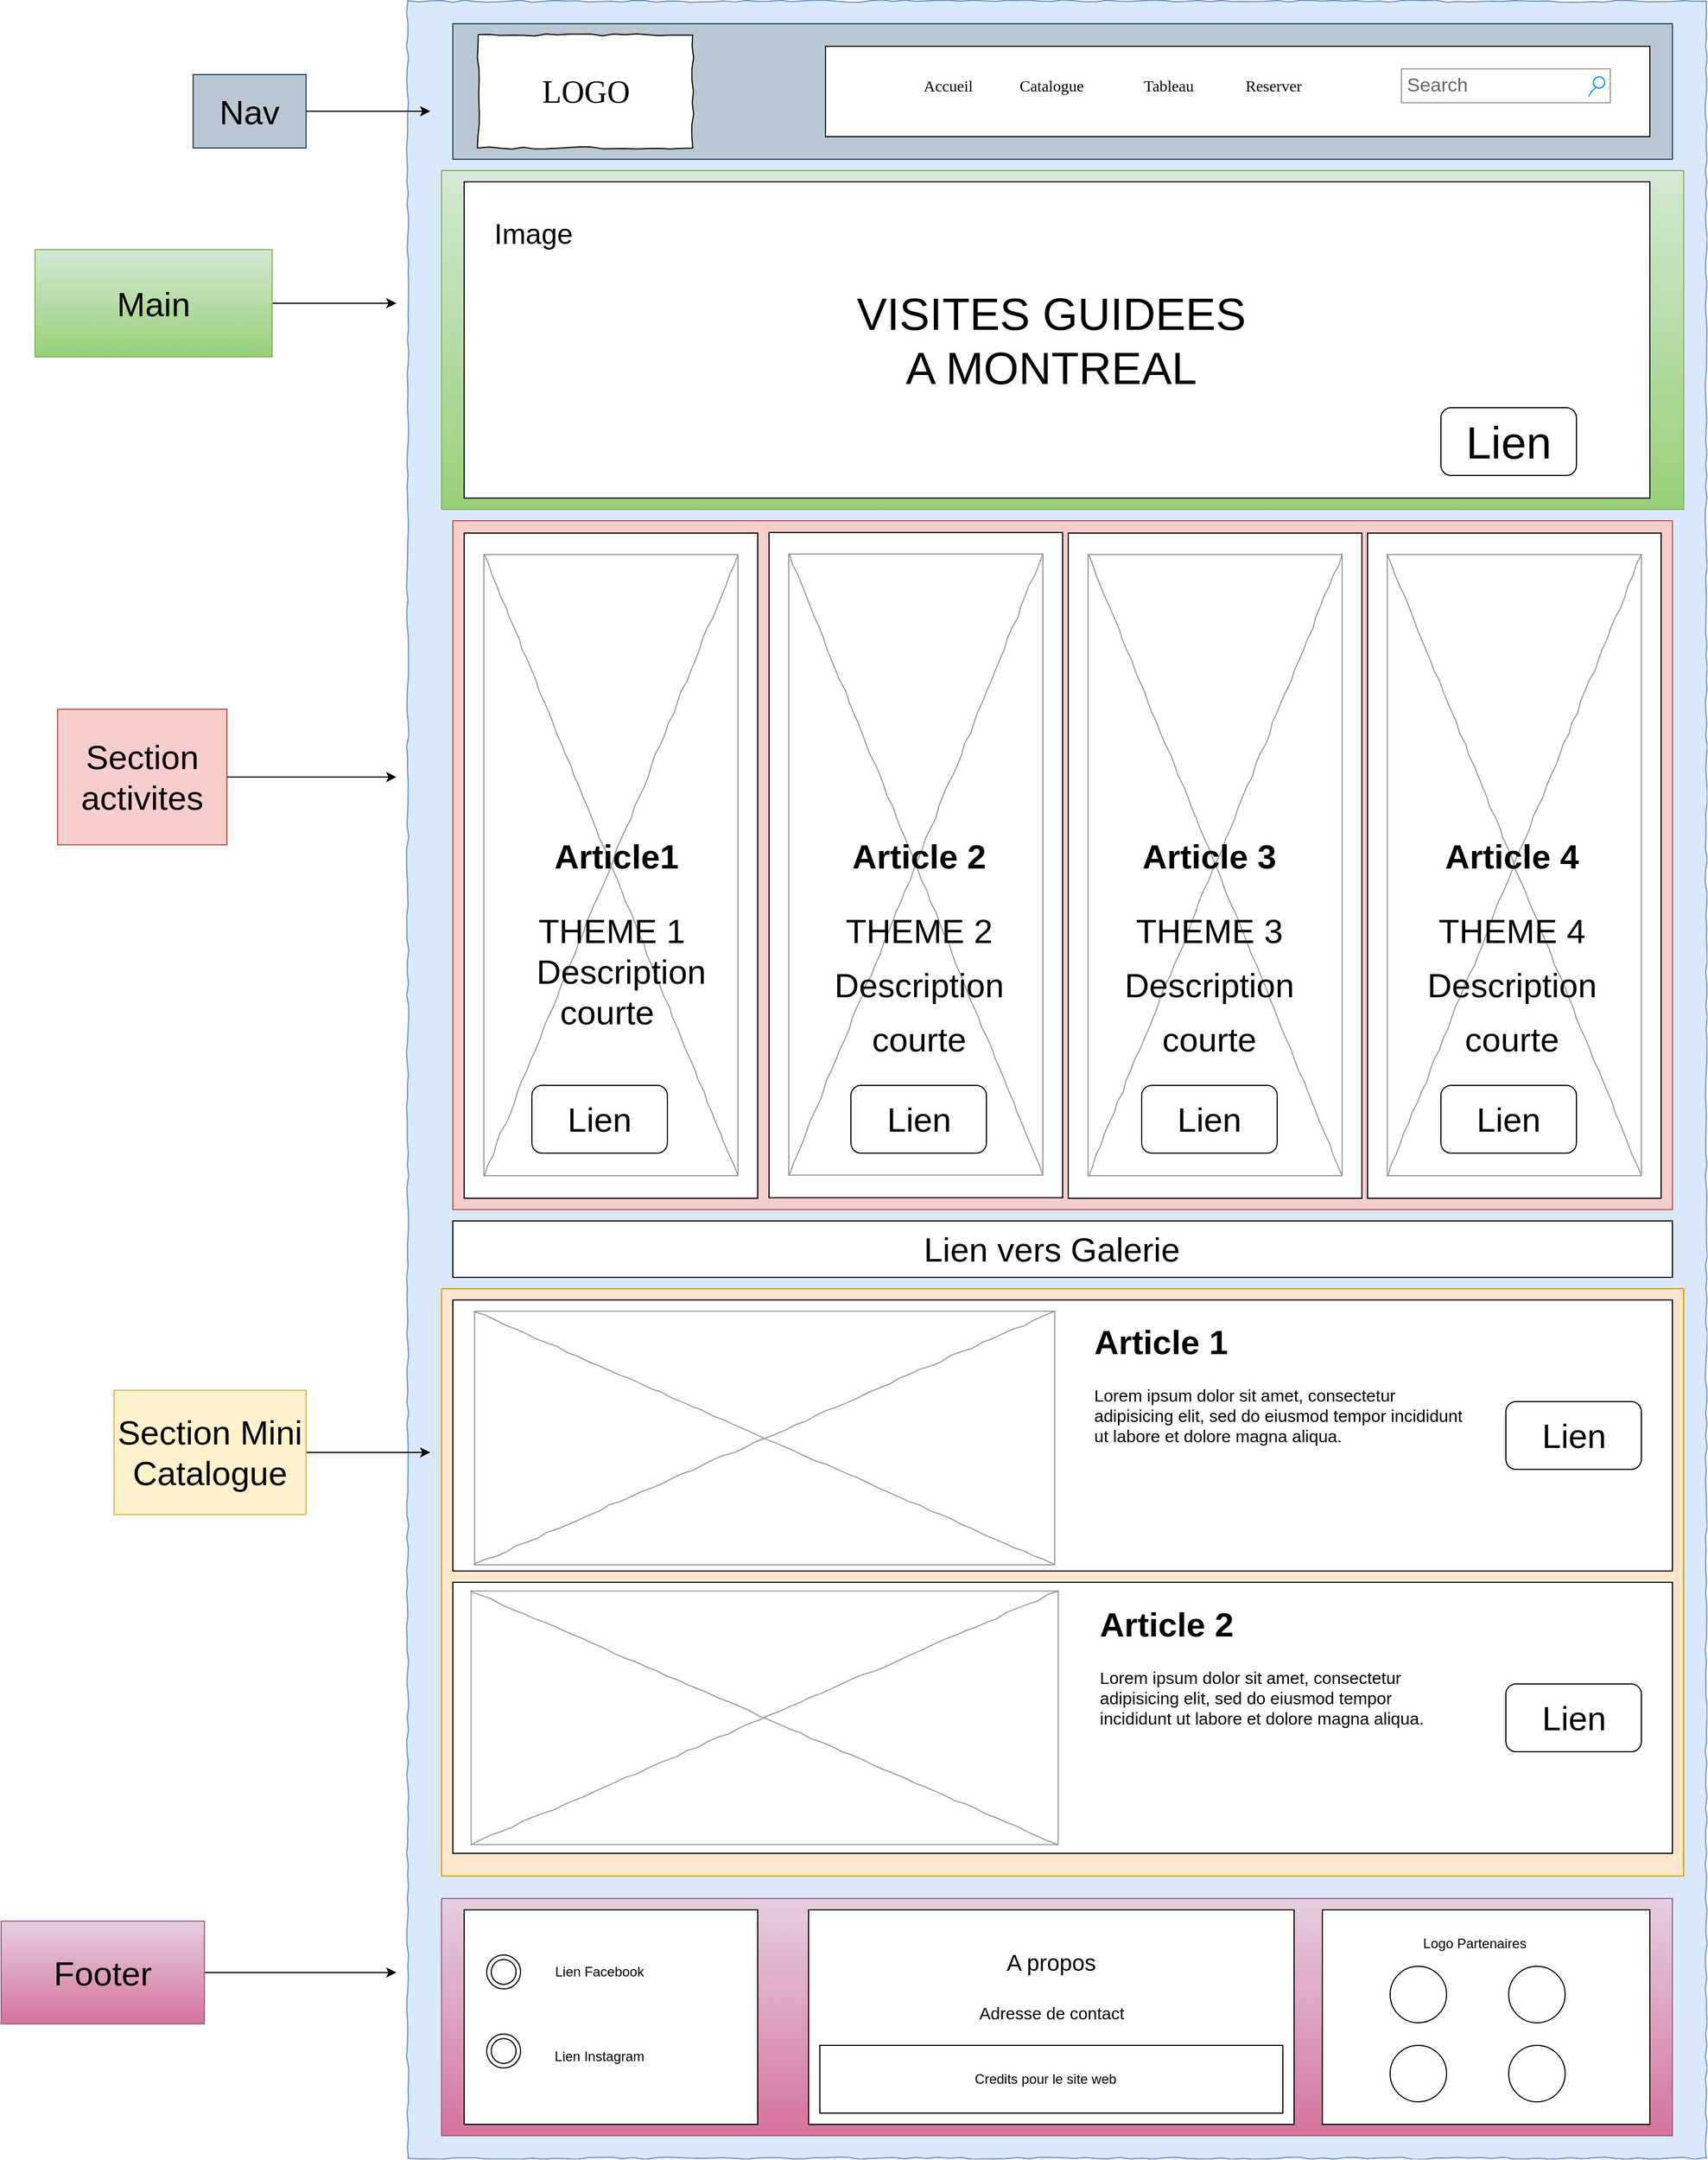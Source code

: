 <mxfile version="18.1.3" type="device"><diagram name="Page-1" id="03018318-947c-dd8e-b7a3-06fadd420f32"><mxGraphModel dx="3580" dy="1580" grid="1" gridSize="10" guides="1" tooltips="1" connect="1" arrows="1" fold="1" page="1" pageScale="1" pageWidth="1100" pageHeight="850" background="none" math="0" shadow="0"><root><mxCell id="0"/><mxCell id="1" parent="0"/><mxCell id="677b7b8949515195-1" value="" style="whiteSpace=wrap;html=1;rounded=0;shadow=0;labelBackgroundColor=none;strokeColor=#6c8ebf;strokeWidth=1;fillColor=#dae8fc;fontFamily=Verdana;fontSize=12;align=center;comic=1;" parent="1" vertex="1"><mxGeometry x="-10" y="10" width="1150" height="1910" as="geometry"/></mxCell><mxCell id="L0F5yqAFZYGwfd7f5iph-44" value="" style="rounded=0;whiteSpace=wrap;html=1;fontSize=30;fillColor=#d5e8d4;gradientColor=#97d077;strokeColor=#82b366;" vertex="1" parent="1"><mxGeometry x="20" y="160" width="1100" height="300" as="geometry"/></mxCell><mxCell id="L0F5yqAFZYGwfd7f5iph-39" value="" style="rounded=0;whiteSpace=wrap;html=1;fontSize=30;fillColor=#ffe6cc;strokeColor=#d79b00;" vertex="1" parent="1"><mxGeometry x="20" y="1150" width="1100" height="520" as="geometry"/></mxCell><mxCell id="L0F5yqAFZYGwfd7f5iph-17" value="" style="rounded=0;whiteSpace=wrap;html=1;fillColor=#bac8d3;strokeColor=#23445d;" vertex="1" parent="1"><mxGeometry x="30" y="30" width="1080" height="120" as="geometry"/></mxCell><mxCell id="L0F5yqAFZYGwfd7f5iph-47" value="" style="rounded=0;whiteSpace=wrap;html=1;fontSize=30;" vertex="1" parent="1"><mxGeometry x="360" y="50" width="730" height="80" as="geometry"/></mxCell><mxCell id="677b7b8949515195-2" value="LOGO" style="whiteSpace=wrap;html=1;rounded=0;shadow=0;labelBackgroundColor=none;strokeWidth=1;fontFamily=Verdana;fontSize=28;align=center;comic=1;" parent="1" vertex="1"><mxGeometry x="52.5" y="40" width="190" height="100" as="geometry"/></mxCell><mxCell id="677b7b8949515195-3" value="Search" style="strokeWidth=1;shadow=0;dashed=0;align=center;html=1;shape=mxgraph.mockup.forms.searchBox;strokeColor=#999999;mainText=;strokeColor2=#008cff;fontColor=#666666;fontSize=17;align=left;spacingLeft=3;rounded=0;labelBackgroundColor=none;comic=1;" parent="1" vertex="1"><mxGeometry x="870" y="70" width="185" height="30" as="geometry"/></mxCell><mxCell id="677b7b8949515195-4" value="Catalogue" style="text;html=1;points=[];align=left;verticalAlign=top;spacingTop=-4;fontSize=14;fontFamily=Verdana" parent="1" vertex="1"><mxGeometry x="530" y="75" width="60" height="20" as="geometry"/></mxCell><mxCell id="677b7b8949515195-5" value="Tableau" style="text;html=1;points=[];align=left;verticalAlign=top;spacingTop=-4;fontSize=14;fontFamily=Verdana" parent="1" vertex="1"><mxGeometry x="640" y="75" width="60" height="20" as="geometry"/></mxCell><mxCell id="677b7b8949515195-6" value="Reserver" style="text;html=1;points=[];align=left;verticalAlign=top;spacingTop=-4;fontSize=14;fontFamily=Verdana" parent="1" vertex="1"><mxGeometry x="730" y="75" width="60" height="20" as="geometry"/></mxCell><UserObject label="Organization" treeRoot="1" id="zAzLanT8jCUxgoMtKWGN-2"><mxCell style="whiteSpace=wrap;html=1;align=center;treeFolding=1;treeMoving=1;newEdgeStyle={&quot;edgeStyle&quot;:&quot;elbowEdgeStyle&quot;,&quot;startArrow&quot;:&quot;none&quot;,&quot;endArrow&quot;:&quot;none&quot;};fillColor=#e6d0de;strokeColor=#996185;gradientColor=#d5739d;" parent="1" vertex="1"><mxGeometry x="20" y="1690" width="1090" height="210" as="geometry"/></mxCell></UserObject><mxCell id="zAzLanT8jCUxgoMtKWGN-3" value="" style="rounded=0;whiteSpace=wrap;html=1;" parent="1" vertex="1"><mxGeometry x="40" y="1700" width="260" height="190" as="geometry"/></mxCell><mxCell id="zAzLanT8jCUxgoMtKWGN-4" value="" style="ellipse;shape=doubleEllipse;whiteSpace=wrap;html=1;aspect=fixed;" parent="1" vertex="1"><mxGeometry x="60" y="1740" width="30" height="30" as="geometry"/></mxCell><mxCell id="zAzLanT8jCUxgoMtKWGN-5" value="" style="ellipse;shape=doubleEllipse;whiteSpace=wrap;html=1;aspect=fixed;" parent="1" vertex="1"><mxGeometry x="60" y="1810" width="30" height="30" as="geometry"/></mxCell><UserObject label="Lien Facebook" placeholders="1" name="Variable" id="zAzLanT8jCUxgoMtKWGN-6"><mxCell style="text;html=1;strokeColor=none;fillColor=none;align=center;verticalAlign=middle;whiteSpace=wrap;overflow=hidden;" parent="1" vertex="1"><mxGeometry x="110" y="1745" width="100" height="20" as="geometry"/></mxCell></UserObject><UserObject label="Lien Instagram" placeholders="1" name="Variable" id="zAzLanT8jCUxgoMtKWGN-7"><mxCell style="text;html=1;strokeColor=none;fillColor=none;align=center;verticalAlign=middle;whiteSpace=wrap;overflow=hidden;" parent="1" vertex="1"><mxGeometry x="110" y="1820" width="100" height="20" as="geometry"/></mxCell></UserObject><mxCell id="zAzLanT8jCUxgoMtKWGN-9" value="" style="rounded=0;whiteSpace=wrap;html=1;" parent="1" vertex="1"><mxGeometry x="345" y="1700" width="430" height="190" as="geometry"/></mxCell><mxCell id="zAzLanT8jCUxgoMtKWGN-10" value="&lt;font style=&quot;font-size: 20px;&quot;&gt;A propos&lt;/font&gt;" style="text;html=1;strokeColor=none;fillColor=none;align=center;verticalAlign=middle;whiteSpace=wrap;rounded=0;" parent="1" vertex="1"><mxGeometry x="475" y="1720" width="170" height="51" as="geometry"/></mxCell><mxCell id="zAzLanT8jCUxgoMtKWGN-12" value="" style="rounded=0;whiteSpace=wrap;html=1;" parent="1" vertex="1"><mxGeometry x="800" y="1700" width="290" height="190" as="geometry"/></mxCell><UserObject label="Logo Partenaires" placeholders="1" name="Variable" id="zAzLanT8jCUxgoMtKWGN-13"><mxCell style="text;html=1;strokeColor=none;fillColor=none;align=center;verticalAlign=middle;whiteSpace=wrap;overflow=hidden;" parent="1" vertex="1"><mxGeometry x="860" y="1720" width="150" height="20" as="geometry"/></mxCell></UserObject><mxCell id="zAzLanT8jCUxgoMtKWGN-14" value="" style="ellipse;whiteSpace=wrap;html=1;aspect=fixed;" parent="1" vertex="1"><mxGeometry x="860" y="1750" width="50" height="50" as="geometry"/></mxCell><mxCell id="zAzLanT8jCUxgoMtKWGN-15" value="" style="ellipse;whiteSpace=wrap;html=1;aspect=fixed;" parent="1" vertex="1"><mxGeometry x="965" y="1750" width="50" height="50" as="geometry"/></mxCell><mxCell id="zAzLanT8jCUxgoMtKWGN-16" value="" style="ellipse;whiteSpace=wrap;html=1;aspect=fixed;" parent="1" vertex="1"><mxGeometry x="860" y="1820" width="50" height="50" as="geometry"/></mxCell><mxCell id="zAzLanT8jCUxgoMtKWGN-17" value="" style="ellipse;whiteSpace=wrap;html=1;aspect=fixed;" parent="1" vertex="1"><mxGeometry x="965" y="1820" width="50" height="50" as="geometry"/></mxCell><mxCell id="zAzLanT8jCUxgoMtKWGN-19" value="" style="rounded=0;whiteSpace=wrap;html=1;" parent="1" vertex="1"><mxGeometry x="355" y="1820" width="410" height="60" as="geometry"/></mxCell><UserObject label="Credits pour le site web" placeholders="1" name="Variable" id="zAzLanT8jCUxgoMtKWGN-11"><mxCell style="text;html=1;strokeColor=none;fillColor=none;align=center;verticalAlign=middle;whiteSpace=wrap;overflow=hidden;" parent="1" vertex="1"><mxGeometry x="375" y="1840" width="360" height="20" as="geometry"/></mxCell></UserObject><mxCell id="zAzLanT8jCUxgoMtKWGN-21" value="Accueil" style="text;html=1;points=[];align=left;verticalAlign=top;spacingTop=-4;fontSize=14;fontFamily=Verdana" parent="1" vertex="1"><mxGeometry x="445" y="75" width="60" height="20" as="geometry"/></mxCell><mxCell id="zAzLanT8jCUxgoMtKWGN-33" value="" style="rounded=0;whiteSpace=wrap;html=1;fontSize=20;" parent="1" vertex="1"><mxGeometry x="40" y="170" width="1050" height="280" as="geometry"/></mxCell><mxCell id="zAzLanT8jCUxgoMtKWGN-34" value="&lt;span style=&quot;font-size: 25px;&quot;&gt;Image&amp;nbsp;&lt;/span&gt;" style="text;html=1;strokeColor=none;fillColor=none;align=center;verticalAlign=middle;whiteSpace=wrap;rounded=0;fontSize=20;" parent="1" vertex="1"><mxGeometry x="25" y="170" width="160" height="90" as="geometry"/></mxCell><mxCell id="zAzLanT8jCUxgoMtKWGN-35" value="&lt;span style=&quot;font-size: 40px;&quot;&gt;VISITES GUIDEES&lt;br&gt;A MONTREAL&lt;br&gt;&lt;/span&gt;" style="text;html=1;strokeColor=none;fillColor=none;align=center;verticalAlign=middle;whiteSpace=wrap;rounded=0;fontSize=25;" parent="1" vertex="1"><mxGeometry x="260" y="240" width="600" height="140" as="geometry"/></mxCell><mxCell id="zAzLanT8jCUxgoMtKWGN-36" value="Lien" style="rounded=1;whiteSpace=wrap;html=1;fontSize=40;" parent="1" vertex="1"><mxGeometry x="905" y="370" width="120" height="60" as="geometry"/></mxCell><mxCell id="zAzLanT8jCUxgoMtKWGN-48" value="" style="rounded=0;whiteSpace=wrap;html=1;fontSize=15;" parent="1" vertex="1"><mxGeometry x="30" y="1090" width="1080" height="50" as="geometry"/></mxCell><mxCell id="L0F5yqAFZYGwfd7f5iph-1" value="" style="rounded=0;whiteSpace=wrap;html=1;fillColor=#f8cecc;strokeColor=#b85450;" vertex="1" parent="1"><mxGeometry x="30" y="470" width="1080" height="610" as="geometry"/></mxCell><mxCell id="zAzLanT8jCUxgoMtKWGN-37" value="" style="rounded=0;whiteSpace=wrap;html=1;fontSize=40;" parent="1" vertex="1"><mxGeometry x="40" y="481" width="260" height="589" as="geometry"/></mxCell><mxCell id="677b7b8949515195-16" value="" style="verticalLabelPosition=bottom;shadow=0;dashed=0;align=center;html=1;verticalAlign=top;strokeWidth=1;shape=mxgraph.mockup.graphics.simpleIcon;strokeColor=#999999;rounded=0;labelBackgroundColor=none;fontFamily=Verdana;fontSize=14;fontColor=#000000;comic=1;" parent="1" vertex="1"><mxGeometry x="57.5" y="500" width="225" height="550" as="geometry"/></mxCell><mxCell id="zAzLanT8jCUxgoMtKWGN-40" value="&lt;h1 style=&quot;font-size: 30px;&quot;&gt;&lt;font style=&quot;font-size: 30px;&quot;&gt;Article1&lt;/font&gt;&lt;/h1&gt;&lt;p style=&quot;font-size: 30px;&quot;&gt;&lt;font style=&quot;font-size: 30px;&quot;&gt;THEME 1&amp;nbsp; &amp;nbsp;&lt;/font&gt;&lt;span style=&quot;background-color: initial;&quot;&gt;Description courte&amp;nbsp;&amp;nbsp;&lt;/span&gt;&lt;/p&gt;" style="text;html=1;strokeColor=none;fillColor=none;spacing=5;spacingTop=-20;whiteSpace=wrap;overflow=hidden;rounded=0;fontSize=40;align=center;" parent="1" vertex="1"><mxGeometry x="60" y="740" width="230" height="210" as="geometry"/></mxCell><mxCell id="L0F5yqAFZYGwfd7f5iph-5" value="" style="rounded=0;whiteSpace=wrap;html=1;fontSize=40;" vertex="1" parent="1"><mxGeometry x="310" y="480.5" width="260" height="589" as="geometry"/></mxCell><mxCell id="L0F5yqAFZYGwfd7f5iph-6" value="" style="verticalLabelPosition=bottom;shadow=0;dashed=0;align=center;html=1;verticalAlign=top;strokeWidth=1;shape=mxgraph.mockup.graphics.simpleIcon;strokeColor=#999999;rounded=0;labelBackgroundColor=none;fontFamily=Verdana;fontSize=14;fontColor=#000000;comic=1;" vertex="1" parent="1"><mxGeometry x="327.5" y="499.5" width="225" height="550" as="geometry"/></mxCell><mxCell id="L0F5yqAFZYGwfd7f5iph-7" value="&lt;h1 style=&quot;font-size: 30px;&quot;&gt;&lt;font style=&quot;font-size: 30px;&quot;&gt;Article 2&lt;/font&gt;&lt;/h1&gt;&lt;span style=&quot;font-size: 30px;&quot;&gt;THEME&amp;nbsp;&lt;/span&gt;&lt;span style=&quot;font-size: 30px; background-color: initial;&quot;&gt;2 Description courte&lt;/span&gt;&lt;span style=&quot;font-size: 30px;&quot;&gt;&lt;br&gt;&lt;/span&gt;" style="text;html=1;strokeColor=none;fillColor=none;spacing=5;spacingTop=-20;whiteSpace=wrap;overflow=hidden;rounded=0;fontSize=40;align=center;" vertex="1" parent="1"><mxGeometry x="327.5" y="740" width="230" height="210" as="geometry"/></mxCell><mxCell id="L0F5yqAFZYGwfd7f5iph-8" value="" style="rounded=0;whiteSpace=wrap;html=1;fontSize=40;" vertex="1" parent="1"><mxGeometry x="575" y="481" width="260" height="589" as="geometry"/></mxCell><mxCell id="L0F5yqAFZYGwfd7f5iph-9" value="" style="verticalLabelPosition=bottom;shadow=0;dashed=0;align=center;html=1;verticalAlign=top;strokeWidth=1;shape=mxgraph.mockup.graphics.simpleIcon;strokeColor=#999999;rounded=0;labelBackgroundColor=none;fontFamily=Verdana;fontSize=14;fontColor=#000000;comic=1;" vertex="1" parent="1"><mxGeometry x="592.5" y="500" width="225" height="550" as="geometry"/></mxCell><mxCell id="L0F5yqAFZYGwfd7f5iph-10" value="&lt;h1 style=&quot;font-size: 30px;&quot;&gt;Article 3&lt;/h1&gt;&lt;span style=&quot;font-size: 30px;&quot;&gt;THEME&amp;nbsp;&lt;/span&gt;&lt;span style=&quot;font-size: 30px; background-color: initial;&quot;&gt;3 Description courte&lt;/span&gt;&lt;span style=&quot;font-size: 30px;&quot;&gt;&lt;br&gt;&lt;/span&gt;" style="text;html=1;strokeColor=none;fillColor=none;spacing=5;spacingTop=-20;whiteSpace=wrap;overflow=hidden;rounded=0;fontSize=40;align=center;" vertex="1" parent="1"><mxGeometry x="585" y="740" width="230" height="210" as="geometry"/></mxCell><mxCell id="L0F5yqAFZYGwfd7f5iph-11" value="" style="rounded=0;whiteSpace=wrap;html=1;fontSize=40;" vertex="1" parent="1"><mxGeometry x="840" y="481" width="260" height="589" as="geometry"/></mxCell><mxCell id="L0F5yqAFZYGwfd7f5iph-12" value="" style="verticalLabelPosition=bottom;shadow=0;dashed=0;align=center;html=1;verticalAlign=top;strokeWidth=1;shape=mxgraph.mockup.graphics.simpleIcon;strokeColor=#999999;rounded=0;labelBackgroundColor=none;fontFamily=Verdana;fontSize=14;fontColor=#000000;comic=1;" vertex="1" parent="1"><mxGeometry x="857.5" y="500" width="225" height="550" as="geometry"/></mxCell><mxCell id="L0F5yqAFZYGwfd7f5iph-13" value="&lt;h1 style=&quot;font-size: 30px;&quot;&gt;Article 4&lt;/h1&gt;&lt;span style=&quot;font-size: 30px;&quot;&gt;THEME&amp;nbsp;&lt;/span&gt;&lt;span style=&quot;background-color: initial; font-size: 30px;&quot;&gt;4 Description courte&lt;/span&gt;&lt;span style=&quot;font-size: 30px;&quot;&gt;&lt;br&gt;&lt;/span&gt;" style="text;html=1;strokeColor=none;fillColor=none;spacing=5;spacingTop=-20;whiteSpace=wrap;overflow=hidden;rounded=0;fontSize=40;align=center;" vertex="1" parent="1"><mxGeometry x="852.5" y="740" width="230" height="210" as="geometry"/></mxCell><mxCell id="L0F5yqAFZYGwfd7f5iph-19" value="&lt;font style=&quot;font-size: 30px;&quot;&gt;Lien vers Galerie&lt;/font&gt;" style="text;html=1;align=center;verticalAlign=middle;resizable=0;points=[];autosize=1;strokeColor=none;fillColor=none;" vertex="1" parent="1"><mxGeometry x="440" y="1100" width="240" height="30" as="geometry"/></mxCell><mxCell id="L0F5yqAFZYGwfd7f5iph-22" value="Lien" style="rounded=1;whiteSpace=wrap;html=1;fontSize=30;" vertex="1" parent="1"><mxGeometry x="100" y="970" width="120" height="60" as="geometry"/></mxCell><mxCell id="L0F5yqAFZYGwfd7f5iph-23" value="Lien" style="rounded=1;whiteSpace=wrap;html=1;fontSize=30;" vertex="1" parent="1"><mxGeometry x="382.5" y="970" width="120" height="60" as="geometry"/></mxCell><mxCell id="L0F5yqAFZYGwfd7f5iph-24" value="Lien" style="rounded=1;whiteSpace=wrap;html=1;fontSize=30;" vertex="1" parent="1"><mxGeometry x="640" y="970" width="120" height="60" as="geometry"/></mxCell><mxCell id="L0F5yqAFZYGwfd7f5iph-25" value="Lien" style="rounded=1;whiteSpace=wrap;html=1;fontSize=30;" vertex="1" parent="1"><mxGeometry x="905" y="970" width="120" height="60" as="geometry"/></mxCell><mxCell id="L0F5yqAFZYGwfd7f5iph-26" value="&lt;font style=&quot;font-size: 15px;&quot;&gt;Adresse de contact&lt;/font&gt;" style="text;html=1;strokeColor=none;fillColor=none;align=center;verticalAlign=middle;whiteSpace=wrap;rounded=0;fontSize=30;" vertex="1" parent="1"><mxGeometry x="462.5" y="1771" width="195" height="30" as="geometry"/></mxCell><mxCell id="L0F5yqAFZYGwfd7f5iph-27" value="" style="rounded=0;whiteSpace=wrap;html=1;fontSize=15;" vertex="1" parent="1"><mxGeometry x="30" y="1160" width="1080" height="240" as="geometry"/></mxCell><mxCell id="L0F5yqAFZYGwfd7f5iph-28" value="" style="rounded=0;whiteSpace=wrap;html=1;fontSize=15;" vertex="1" parent="1"><mxGeometry x="30" y="1410" width="1080" height="240" as="geometry"/></mxCell><mxCell id="L0F5yqAFZYGwfd7f5iph-29" value="" style="verticalLabelPosition=bottom;shadow=0;dashed=0;align=center;html=1;verticalAlign=top;strokeWidth=1;shape=mxgraph.mockup.graphics.simpleIcon;strokeColor=#999999;rounded=0;labelBackgroundColor=none;fontFamily=Verdana;fontSize=14;fontColor=#000000;comic=1;" vertex="1" parent="1"><mxGeometry x="49.25" y="1170" width="513.75" height="224.5" as="geometry"/></mxCell><mxCell id="L0F5yqAFZYGwfd7f5iph-30" value="&lt;h1&gt;Article 1&lt;/h1&gt;&lt;p&gt;Lorem ipsum dolor sit amet, consectetur adipisicing elit, sed do eiusmod tempor incididunt ut labore et dolore magna aliqua.&lt;/p&gt;" style="text;html=1;strokeColor=none;fillColor=none;spacing=5;spacingTop=-20;whiteSpace=wrap;overflow=hidden;rounded=0;fontSize=15;" vertex="1" parent="1"><mxGeometry x="592.5" y="1170" width="340" height="220" as="geometry"/></mxCell><mxCell id="L0F5yqAFZYGwfd7f5iph-31" value="Lien" style="rounded=1;whiteSpace=wrap;html=1;fontSize=30;" vertex="1" parent="1"><mxGeometry x="962.5" y="1250" width="120" height="60" as="geometry"/></mxCell><mxCell id="L0F5yqAFZYGwfd7f5iph-32" value="" style="verticalLabelPosition=bottom;shadow=0;dashed=0;align=center;html=1;verticalAlign=top;strokeWidth=1;shape=mxgraph.mockup.graphics.simpleIcon;strokeColor=#999999;rounded=0;labelBackgroundColor=none;fontFamily=Verdana;fontSize=14;fontColor=#000000;comic=1;" vertex="1" parent="1"><mxGeometry x="46.25" y="1417.75" width="519.75" height="224.5" as="geometry"/></mxCell><mxCell id="L0F5yqAFZYGwfd7f5iph-33" value="&lt;h1&gt;Article 2&lt;/h1&gt;&lt;p&gt;Lorem ipsum dolor sit amet, consectetur adipisicing elit, sed do eiusmod tempor incididunt ut labore et dolore magna aliqua.&lt;/p&gt;" style="text;html=1;strokeColor=none;fillColor=none;spacing=5;spacingTop=-20;whiteSpace=wrap;overflow=hidden;rounded=0;fontSize=15;" vertex="1" parent="1"><mxGeometry x="597.5" y="1420" width="325" height="220" as="geometry"/></mxCell><mxCell id="L0F5yqAFZYGwfd7f5iph-34" value="Lien" style="rounded=1;whiteSpace=wrap;html=1;fontSize=30;" vertex="1" parent="1"><mxGeometry x="962.5" y="1500" width="120" height="60" as="geometry"/></mxCell><mxCell id="L0F5yqAFZYGwfd7f5iph-36" style="edgeStyle=orthogonalEdgeStyle;rounded=0;orthogonalLoop=1;jettySize=auto;html=1;fontSize=30;" edge="1" parent="1" source="L0F5yqAFZYGwfd7f5iph-35"><mxGeometry relative="1" as="geometry"><mxPoint x="-20" y="697" as="targetPoint"/></mxGeometry></mxCell><mxCell id="L0F5yqAFZYGwfd7f5iph-35" value="&lt;font style=&quot;font-size: 30px;&quot;&gt;Section activites&lt;/font&gt;" style="text;html=1;strokeColor=#b85450;fillColor=#f8cecc;align=center;verticalAlign=middle;whiteSpace=wrap;rounded=0;fontSize=15;" vertex="1" parent="1"><mxGeometry x="-320" y="637" width="150" height="120" as="geometry"/></mxCell><mxCell id="L0F5yqAFZYGwfd7f5iph-38" style="edgeStyle=orthogonalEdgeStyle;rounded=0;orthogonalLoop=1;jettySize=auto;html=1;fontSize=30;" edge="1" parent="1" source="L0F5yqAFZYGwfd7f5iph-37"><mxGeometry relative="1" as="geometry"><mxPoint x="10" y="107.5" as="targetPoint"/></mxGeometry></mxCell><mxCell id="L0F5yqAFZYGwfd7f5iph-37" value="Nav" style="text;html=1;strokeColor=#23445d;fillColor=#bac8d3;align=center;verticalAlign=middle;whiteSpace=wrap;rounded=0;fontSize=30;" vertex="1" parent="1"><mxGeometry x="-200" y="75" width="100" height="65" as="geometry"/></mxCell><mxCell id="L0F5yqAFZYGwfd7f5iph-41" style="edgeStyle=orthogonalEdgeStyle;rounded=0;orthogonalLoop=1;jettySize=auto;html=1;fontSize=30;" edge="1" parent="1" source="L0F5yqAFZYGwfd7f5iph-40"><mxGeometry relative="1" as="geometry"><mxPoint x="10" y="1295" as="targetPoint"/></mxGeometry></mxCell><mxCell id="L0F5yqAFZYGwfd7f5iph-40" value="Section Mini Catalogue" style="text;html=1;strokeColor=#d6b656;fillColor=#fff2cc;align=center;verticalAlign=middle;whiteSpace=wrap;rounded=0;fontSize=30;" vertex="1" parent="1"><mxGeometry x="-270" y="1240" width="170" height="110" as="geometry"/></mxCell><mxCell id="L0F5yqAFZYGwfd7f5iph-43" style="edgeStyle=orthogonalEdgeStyle;rounded=0;orthogonalLoop=1;jettySize=auto;html=1;fontSize=30;" edge="1" parent="1" source="L0F5yqAFZYGwfd7f5iph-42"><mxGeometry relative="1" as="geometry"><mxPoint x="-20" y="1755.5" as="targetPoint"/></mxGeometry></mxCell><mxCell id="L0F5yqAFZYGwfd7f5iph-42" value="Footer" style="text;html=1;strokeColor=#996185;fillColor=#e6d0de;align=center;verticalAlign=middle;whiteSpace=wrap;rounded=0;fontSize=30;gradientColor=#d5739d;" vertex="1" parent="1"><mxGeometry x="-370" y="1710" width="180" height="91" as="geometry"/></mxCell><mxCell id="L0F5yqAFZYGwfd7f5iph-46" style="edgeStyle=orthogonalEdgeStyle;rounded=0;orthogonalLoop=1;jettySize=auto;html=1;fontSize=30;" edge="1" parent="1" source="L0F5yqAFZYGwfd7f5iph-45"><mxGeometry relative="1" as="geometry"><mxPoint x="-20" y="277.5" as="targetPoint"/></mxGeometry></mxCell><mxCell id="L0F5yqAFZYGwfd7f5iph-45" value="Main" style="text;html=1;strokeColor=#82b366;fillColor=#d5e8d4;align=center;verticalAlign=middle;whiteSpace=wrap;rounded=0;fontSize=30;gradientColor=#97d077;" vertex="1" parent="1"><mxGeometry x="-340" y="230" width="210" height="95" as="geometry"/></mxCell></root></mxGraphModel></diagram></mxfile>